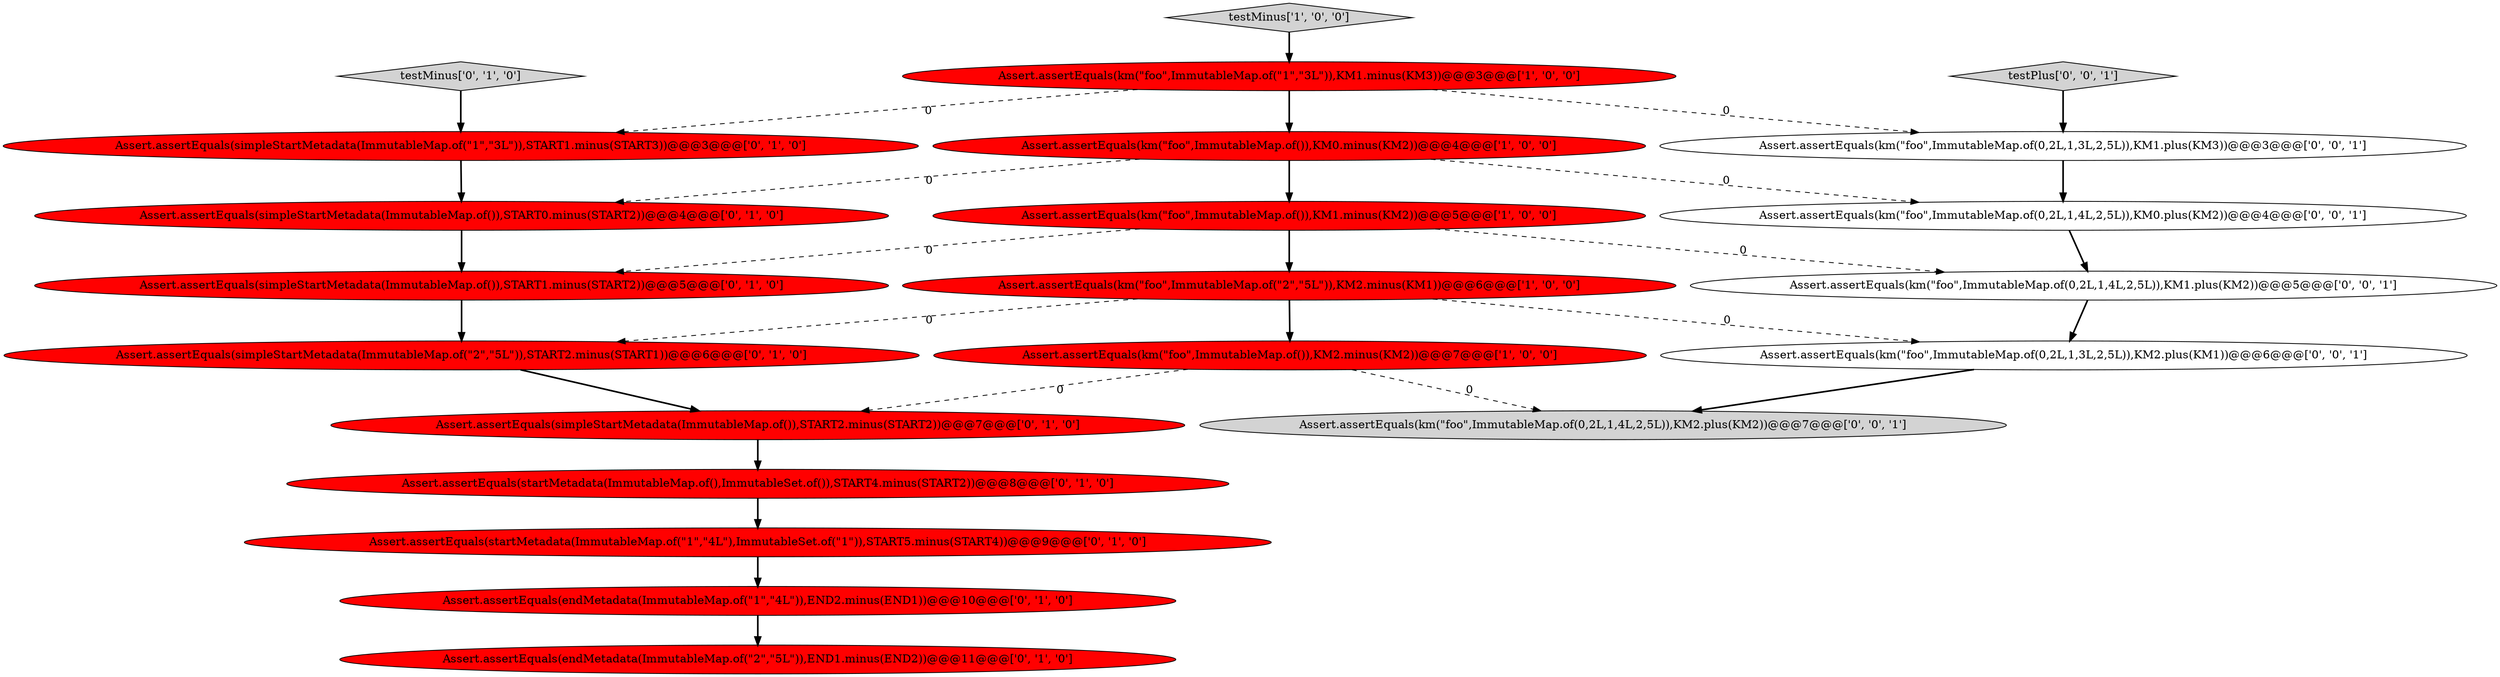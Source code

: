 digraph {
9 [style = filled, label = "Assert.assertEquals(simpleStartMetadata(ImmutableMap.of()),START2.minus(START2))@@@7@@@['0', '1', '0']", fillcolor = red, shape = ellipse image = "AAA1AAABBB2BBB"];
21 [style = filled, label = "Assert.assertEquals(km(\"foo\",ImmutableMap.of(0,2L,1,4L,2,5L)),KM0.plus(KM2))@@@4@@@['0', '0', '1']", fillcolor = white, shape = ellipse image = "AAA0AAABBB3BBB"];
15 [style = filled, label = "testMinus['0', '1', '0']", fillcolor = lightgray, shape = diamond image = "AAA0AAABBB2BBB"];
0 [style = filled, label = "Assert.assertEquals(km(\"foo\",ImmutableMap.of()),KM0.minus(KM2))@@@4@@@['1', '0', '0']", fillcolor = red, shape = ellipse image = "AAA1AAABBB1BBB"];
13 [style = filled, label = "Assert.assertEquals(simpleStartMetadata(ImmutableMap.of(\"1\",\"3L\")),START1.minus(START3))@@@3@@@['0', '1', '0']", fillcolor = red, shape = ellipse image = "AAA1AAABBB2BBB"];
18 [style = filled, label = "Assert.assertEquals(km(\"foo\",ImmutableMap.of(0,2L,1,3L,2,5L)),KM2.plus(KM1))@@@6@@@['0', '0', '1']", fillcolor = white, shape = ellipse image = "AAA0AAABBB3BBB"];
2 [style = filled, label = "testMinus['1', '0', '0']", fillcolor = lightgray, shape = diamond image = "AAA0AAABBB1BBB"];
20 [style = filled, label = "Assert.assertEquals(km(\"foo\",ImmutableMap.of(0,2L,1,3L,2,5L)),KM1.plus(KM3))@@@3@@@['0', '0', '1']", fillcolor = white, shape = ellipse image = "AAA0AAABBB3BBB"];
1 [style = filled, label = "Assert.assertEquals(km(\"foo\",ImmutableMap.of()),KM1.minus(KM2))@@@5@@@['1', '0', '0']", fillcolor = red, shape = ellipse image = "AAA1AAABBB1BBB"];
12 [style = filled, label = "Assert.assertEquals(endMetadata(ImmutableMap.of(\"1\",\"4L\")),END2.minus(END1))@@@10@@@['0', '1', '0']", fillcolor = red, shape = ellipse image = "AAA1AAABBB2BBB"];
5 [style = filled, label = "Assert.assertEquals(km(\"foo\",ImmutableMap.of()),KM2.minus(KM2))@@@7@@@['1', '0', '0']", fillcolor = red, shape = ellipse image = "AAA1AAABBB1BBB"];
16 [style = filled, label = "testPlus['0', '0', '1']", fillcolor = lightgray, shape = diamond image = "AAA0AAABBB3BBB"];
6 [style = filled, label = "Assert.assertEquals(simpleStartMetadata(ImmutableMap.of()),START0.minus(START2))@@@4@@@['0', '1', '0']", fillcolor = red, shape = ellipse image = "AAA1AAABBB2BBB"];
4 [style = filled, label = "Assert.assertEquals(km(\"foo\",ImmutableMap.of(\"1\",\"3L\")),KM1.minus(KM3))@@@3@@@['1', '0', '0']", fillcolor = red, shape = ellipse image = "AAA1AAABBB1BBB"];
19 [style = filled, label = "Assert.assertEquals(km(\"foo\",ImmutableMap.of(0,2L,1,4L,2,5L)),KM2.plus(KM2))@@@7@@@['0', '0', '1']", fillcolor = lightgray, shape = ellipse image = "AAA0AAABBB3BBB"];
7 [style = filled, label = "Assert.assertEquals(endMetadata(ImmutableMap.of(\"2\",\"5L\")),END1.minus(END2))@@@11@@@['0', '1', '0']", fillcolor = red, shape = ellipse image = "AAA1AAABBB2BBB"];
10 [style = filled, label = "Assert.assertEquals(simpleStartMetadata(ImmutableMap.of()),START1.minus(START2))@@@5@@@['0', '1', '0']", fillcolor = red, shape = ellipse image = "AAA1AAABBB2BBB"];
17 [style = filled, label = "Assert.assertEquals(km(\"foo\",ImmutableMap.of(0,2L,1,4L,2,5L)),KM1.plus(KM2))@@@5@@@['0', '0', '1']", fillcolor = white, shape = ellipse image = "AAA0AAABBB3BBB"];
3 [style = filled, label = "Assert.assertEquals(km(\"foo\",ImmutableMap.of(\"2\",\"5L\")),KM2.minus(KM1))@@@6@@@['1', '0', '0']", fillcolor = red, shape = ellipse image = "AAA1AAABBB1BBB"];
8 [style = filled, label = "Assert.assertEquals(startMetadata(ImmutableMap.of(),ImmutableSet.of()),START4.minus(START2))@@@8@@@['0', '1', '0']", fillcolor = red, shape = ellipse image = "AAA1AAABBB2BBB"];
11 [style = filled, label = "Assert.assertEquals(startMetadata(ImmutableMap.of(\"1\",\"4L\"),ImmutableSet.of(\"1\")),START5.minus(START4))@@@9@@@['0', '1', '0']", fillcolor = red, shape = ellipse image = "AAA1AAABBB2BBB"];
14 [style = filled, label = "Assert.assertEquals(simpleStartMetadata(ImmutableMap.of(\"2\",\"5L\")),START2.minus(START1))@@@6@@@['0', '1', '0']", fillcolor = red, shape = ellipse image = "AAA1AAABBB2BBB"];
15->13 [style = bold, label=""];
10->14 [style = bold, label=""];
3->18 [style = dashed, label="0"];
0->6 [style = dashed, label="0"];
1->3 [style = bold, label=""];
18->19 [style = bold, label=""];
5->9 [style = dashed, label="0"];
11->12 [style = bold, label=""];
1->10 [style = dashed, label="0"];
9->8 [style = bold, label=""];
2->4 [style = bold, label=""];
12->7 [style = bold, label=""];
4->0 [style = bold, label=""];
20->21 [style = bold, label=""];
3->5 [style = bold, label=""];
1->17 [style = dashed, label="0"];
4->20 [style = dashed, label="0"];
0->21 [style = dashed, label="0"];
0->1 [style = bold, label=""];
6->10 [style = bold, label=""];
14->9 [style = bold, label=""];
13->6 [style = bold, label=""];
3->14 [style = dashed, label="0"];
4->13 [style = dashed, label="0"];
16->20 [style = bold, label=""];
8->11 [style = bold, label=""];
5->19 [style = dashed, label="0"];
21->17 [style = bold, label=""];
17->18 [style = bold, label=""];
}
